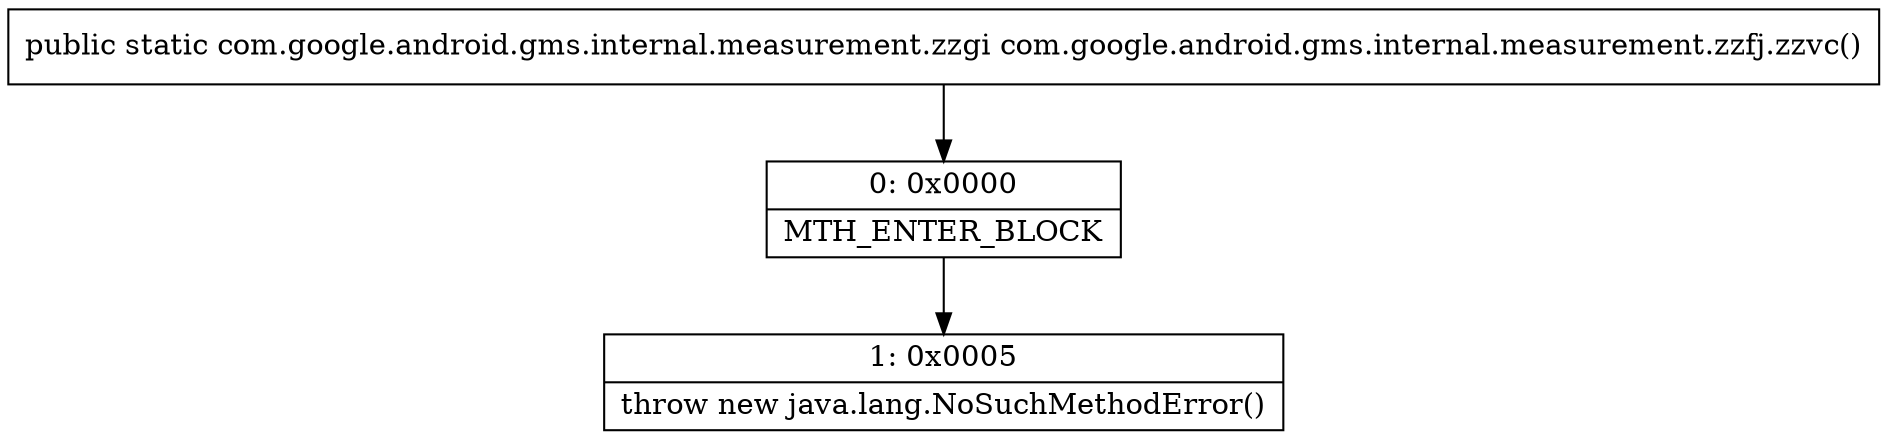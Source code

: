digraph "CFG forcom.google.android.gms.internal.measurement.zzfj.zzvc()Lcom\/google\/android\/gms\/internal\/measurement\/zzgi;" {
Node_0 [shape=record,label="{0\:\ 0x0000|MTH_ENTER_BLOCK\l}"];
Node_1 [shape=record,label="{1\:\ 0x0005|throw new java.lang.NoSuchMethodError()\l}"];
MethodNode[shape=record,label="{public static com.google.android.gms.internal.measurement.zzgi com.google.android.gms.internal.measurement.zzfj.zzvc() }"];
MethodNode -> Node_0;
Node_0 -> Node_1;
}

